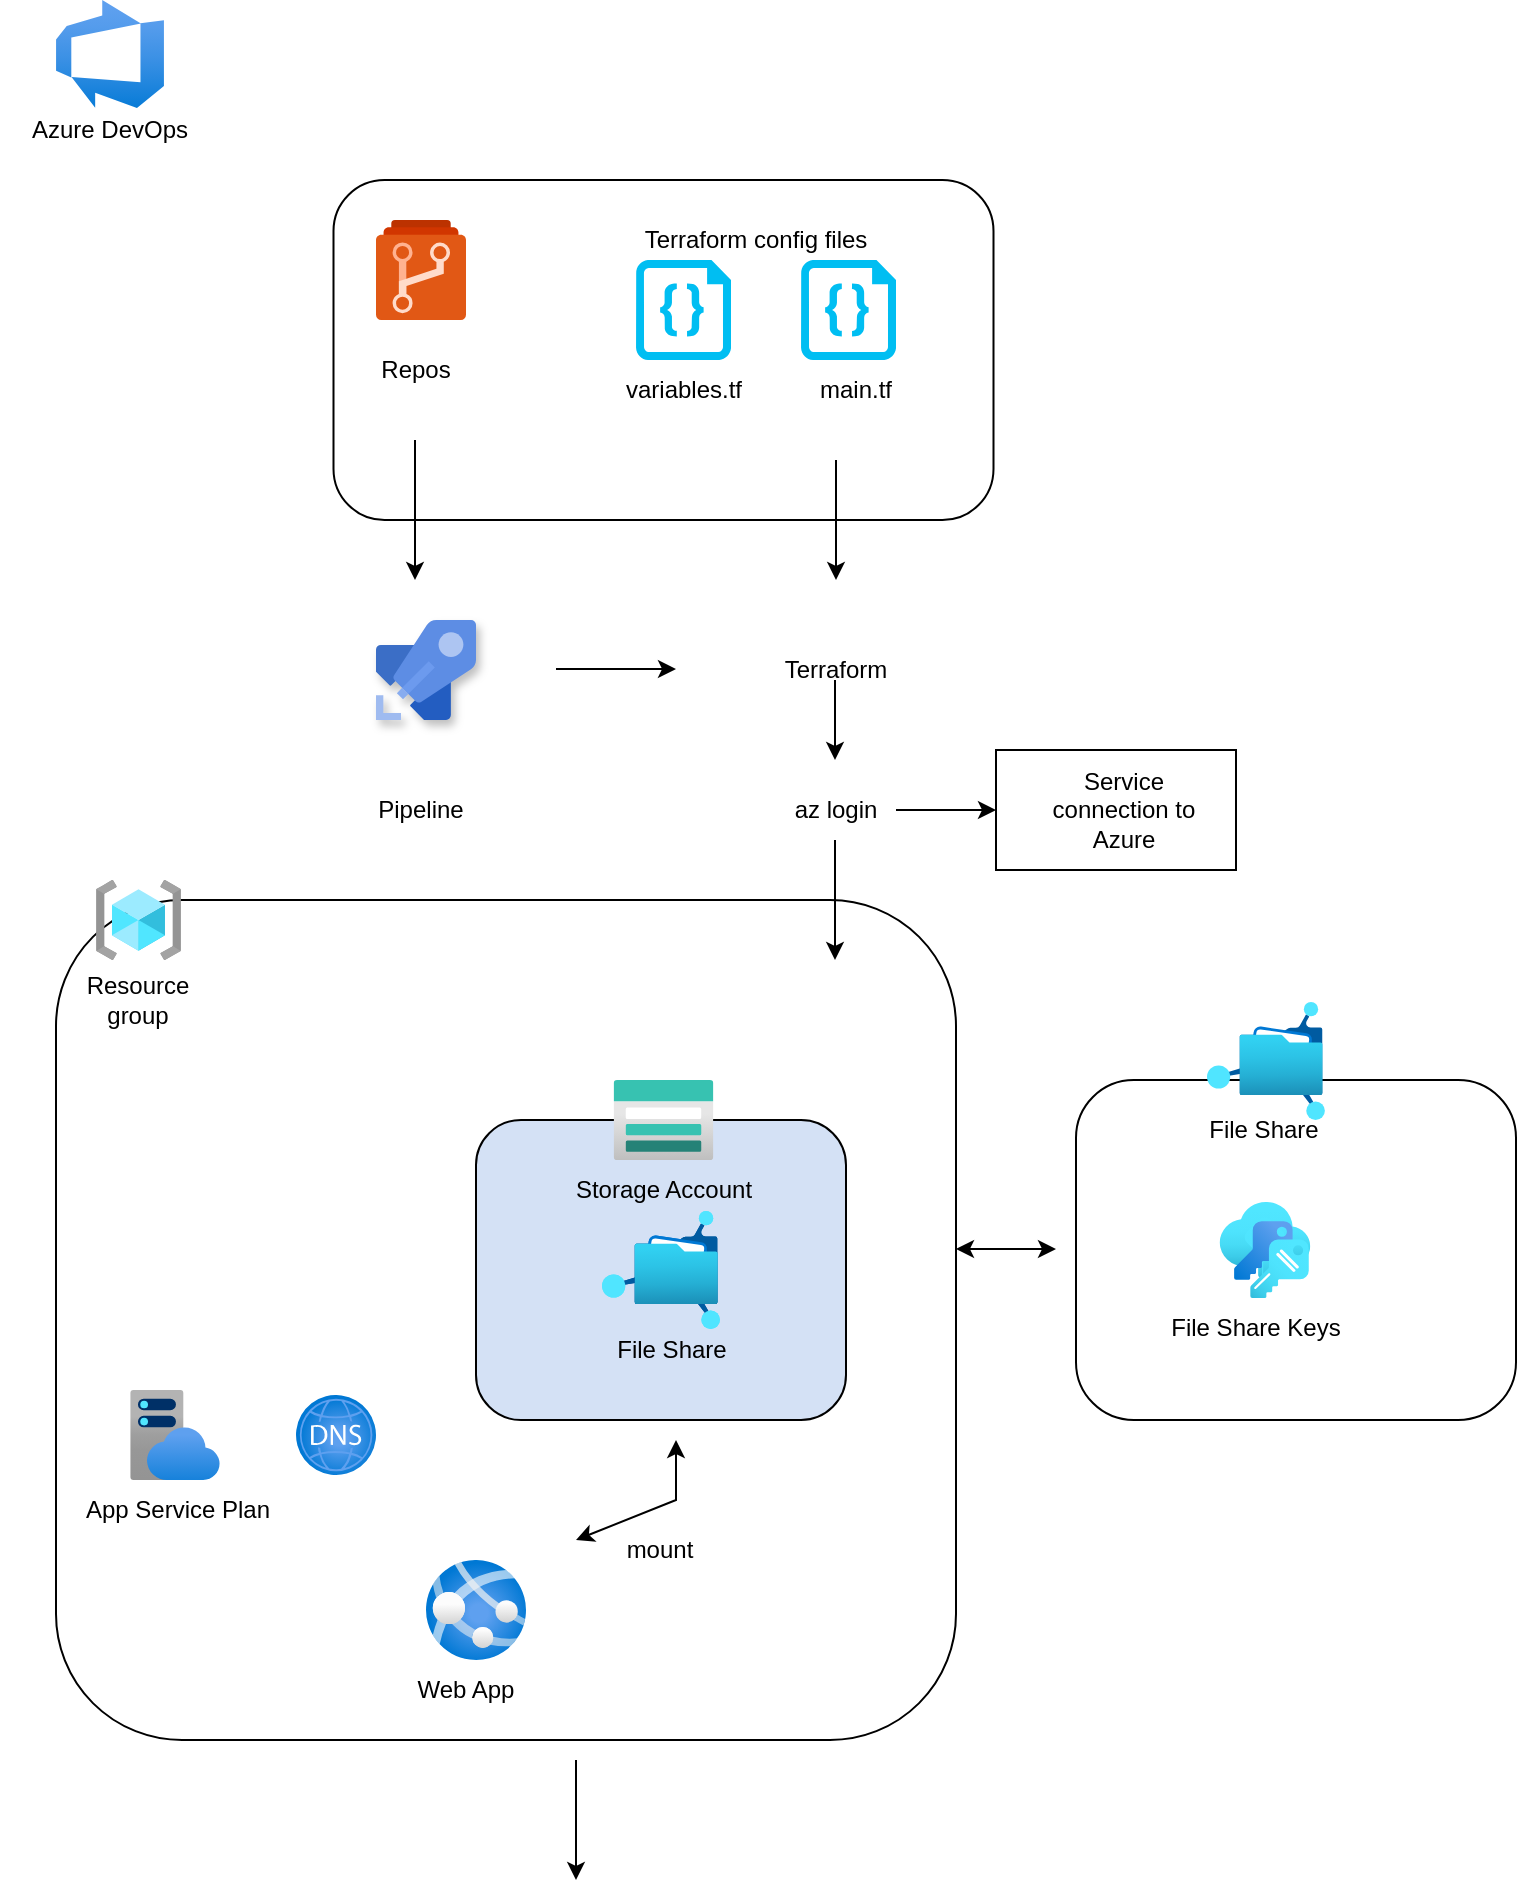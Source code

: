<mxfile version="21.3.7" type="github">
  <diagram name="Page-1" id="hQMZQqTDjqiWErumYXM8">
    <mxGraphModel dx="979" dy="470" grid="1" gridSize="10" guides="1" tooltips="1" connect="1" arrows="1" fold="1" page="1" pageScale="1" pageWidth="827" pageHeight="1169" math="0" shadow="0">
      <root>
        <mxCell id="0" />
        <mxCell id="1" parent="0" />
        <mxCell id="GQ9Sj-YRFrO3vPkfWncU-52" value="" style="rounded=1;whiteSpace=wrap;html=1;" vertex="1" parent="1">
          <mxGeometry x="70" y="480" width="450" height="420" as="geometry" />
        </mxCell>
        <mxCell id="GQ9Sj-YRFrO3vPkfWncU-41" value="" style="rounded=1;whiteSpace=wrap;html=1;" vertex="1" parent="1">
          <mxGeometry x="208.75" y="120" width="330" height="170" as="geometry" />
        </mxCell>
        <mxCell id="GQ9Sj-YRFrO3vPkfWncU-1" value="" style="image;aspect=fixed;html=1;points=[];align=center;fontSize=12;image=img/lib/azure2/app_services/App_Service_Plans.svg;" vertex="1" parent="1">
          <mxGeometry x="107" y="725" width="45" height="45" as="geometry" />
        </mxCell>
        <mxCell id="GQ9Sj-YRFrO3vPkfWncU-2" value="" style="image;aspect=fixed;html=1;points=[];align=center;fontSize=12;image=img/lib/azure2/app_services/App_Services.svg;" vertex="1" parent="1">
          <mxGeometry x="255" y="810" width="50" height="50" as="geometry" />
        </mxCell>
        <mxCell id="GQ9Sj-YRFrO3vPkfWncU-5" value="" style="image;sketch=0;aspect=fixed;html=1;points=[];align=center;fontSize=12;image=img/lib/mscae/Azure_Pipelines.svg;shadow=1;" vertex="1" parent="1">
          <mxGeometry x="230" y="340" width="50" height="50" as="geometry" />
        </mxCell>
        <mxCell id="GQ9Sj-YRFrO3vPkfWncU-27" value="Pipeline" style="text;strokeColor=none;align=center;fillColor=none;html=1;verticalAlign=middle;whiteSpace=wrap;rounded=0;" vertex="1" parent="1">
          <mxGeometry x="200" y="420" width="105" height="30" as="geometry" />
        </mxCell>
        <mxCell id="GQ9Sj-YRFrO3vPkfWncU-15" value="" style="image;aspect=fixed;html=1;points=[];align=center;fontSize=12;image=img/lib/azure2/devops/Azure_DevOps.svg;" vertex="1" parent="1">
          <mxGeometry x="70" y="30" width="54" height="54" as="geometry" />
        </mxCell>
        <mxCell id="GQ9Sj-YRFrO3vPkfWncU-33" value="" style="image;aspect=fixed;html=1;points=[];align=center;fontSize=12;image=img/lib/azure2/networking/DNS_Zones.svg;" vertex="1" parent="1">
          <mxGeometry x="190" y="727.5" width="40" height="40" as="geometry" />
        </mxCell>
        <mxCell id="GQ9Sj-YRFrO3vPkfWncU-36" value="variables.tf" style="text;strokeColor=none;align=center;fillColor=none;html=1;verticalAlign=middle;whiteSpace=wrap;rounded=0;" vertex="1" parent="1">
          <mxGeometry x="353.75" y="210" width="60" height="30" as="geometry" />
        </mxCell>
        <mxCell id="GQ9Sj-YRFrO3vPkfWncU-37" value="" style="image;sketch=0;aspect=fixed;html=1;points=[];align=center;fontSize=12;image=img/lib/mscae/Azure_Repos.svg;" vertex="1" parent="1">
          <mxGeometry x="230" y="140" width="45" height="50" as="geometry" />
        </mxCell>
        <mxCell id="GQ9Sj-YRFrO3vPkfWncU-40" value="Azure DevOps" style="text;strokeColor=none;align=center;fillColor=none;html=1;verticalAlign=middle;whiteSpace=wrap;rounded=0;" vertex="1" parent="1">
          <mxGeometry x="42" y="80" width="110" height="30" as="geometry" />
        </mxCell>
        <mxCell id="GQ9Sj-YRFrO3vPkfWncU-42" value="Repos" style="text;strokeColor=none;align=center;fillColor=none;html=1;verticalAlign=middle;whiteSpace=wrap;rounded=0;" vertex="1" parent="1">
          <mxGeometry x="220" y="200" width="60" height="30" as="geometry" />
        </mxCell>
        <mxCell id="GQ9Sj-YRFrO3vPkfWncU-43" value="" style="endArrow=classic;html=1;rounded=0;" edge="1" parent="1">
          <mxGeometry width="50" height="50" relative="1" as="geometry">
            <mxPoint x="249.5" y="250" as="sourcePoint" />
            <mxPoint x="249.5" y="320" as="targetPoint" />
          </mxGeometry>
        </mxCell>
        <mxCell id="GQ9Sj-YRFrO3vPkfWncU-44" value="" style="endArrow=classic;html=1;rounded=0;" edge="1" parent="1">
          <mxGeometry width="50" height="50" relative="1" as="geometry">
            <mxPoint x="320" y="364.5" as="sourcePoint" />
            <mxPoint x="380" y="364.5" as="targetPoint" />
          </mxGeometry>
        </mxCell>
        <mxCell id="GQ9Sj-YRFrO3vPkfWncU-45" value="Terraform config files" style="text;strokeColor=none;align=center;fillColor=none;html=1;verticalAlign=middle;whiteSpace=wrap;rounded=0;" vertex="1" parent="1">
          <mxGeometry x="360" y="135" width="120" height="30" as="geometry" />
        </mxCell>
        <mxCell id="GQ9Sj-YRFrO3vPkfWncU-47" value="" style="verticalLabelPosition=bottom;html=1;verticalAlign=top;align=center;strokeColor=none;fillColor=#00BEF2;shape=mxgraph.azure.code_file;pointerEvents=1;" vertex="1" parent="1">
          <mxGeometry x="360" y="160" width="47.5" height="50" as="geometry" />
        </mxCell>
        <mxCell id="GQ9Sj-YRFrO3vPkfWncU-48" value="" style="verticalLabelPosition=bottom;html=1;verticalAlign=top;align=center;strokeColor=none;fillColor=#00BEF2;shape=mxgraph.azure.code_file;pointerEvents=1;" vertex="1" parent="1">
          <mxGeometry x="442.5" y="160" width="47.5" height="50" as="geometry" />
        </mxCell>
        <mxCell id="GQ9Sj-YRFrO3vPkfWncU-49" value="main.tf" style="text;strokeColor=none;align=center;fillColor=none;html=1;verticalAlign=middle;whiteSpace=wrap;rounded=0;" vertex="1" parent="1">
          <mxGeometry x="440" y="210" width="60" height="30" as="geometry" />
        </mxCell>
        <mxCell id="GQ9Sj-YRFrO3vPkfWncU-50" value="" style="endArrow=classic;html=1;rounded=0;" edge="1" parent="1">
          <mxGeometry width="50" height="50" relative="1" as="geometry">
            <mxPoint x="460" y="260" as="sourcePoint" />
            <mxPoint x="460" y="320" as="targetPoint" />
          </mxGeometry>
        </mxCell>
        <mxCell id="GQ9Sj-YRFrO3vPkfWncU-51" value="Terraform" style="text;strokeColor=none;align=center;fillColor=none;html=1;verticalAlign=middle;whiteSpace=wrap;rounded=0;" vertex="1" parent="1">
          <mxGeometry x="430" y="350" width="60" height="30" as="geometry" />
        </mxCell>
        <mxCell id="GQ9Sj-YRFrO3vPkfWncU-55" value="" style="image;aspect=fixed;html=1;points=[];align=center;fontSize=12;image=img/lib/azure2/general/Resource_Groups.svg;" vertex="1" parent="1">
          <mxGeometry x="90" y="470" width="42.51" height="40" as="geometry" />
        </mxCell>
        <mxCell id="GQ9Sj-YRFrO3vPkfWncU-56" value="Resource group" style="text;strokeColor=none;align=center;fillColor=none;html=1;verticalAlign=middle;whiteSpace=wrap;rounded=0;" vertex="1" parent="1">
          <mxGeometry x="81.26" y="520" width="60" height="20" as="geometry" />
        </mxCell>
        <mxCell id="GQ9Sj-YRFrO3vPkfWncU-58" value="App Service Plan" style="text;strokeColor=none;align=center;fillColor=none;html=1;verticalAlign=middle;whiteSpace=wrap;rounded=0;" vertex="1" parent="1">
          <mxGeometry x="81.26" y="770" width="100" height="30" as="geometry" />
        </mxCell>
        <mxCell id="GQ9Sj-YRFrO3vPkfWncU-59" value="Web App" style="text;strokeColor=none;align=center;fillColor=none;html=1;verticalAlign=middle;whiteSpace=wrap;rounded=0;" vertex="1" parent="1">
          <mxGeometry x="245" y="860" width="60" height="30" as="geometry" />
        </mxCell>
        <mxCell id="GQ9Sj-YRFrO3vPkfWncU-65" value="" style="rounded=1;whiteSpace=wrap;html=1;fillColor=#D4E1F5;" vertex="1" parent="1">
          <mxGeometry x="280" y="590" width="185" height="150" as="geometry" />
        </mxCell>
        <mxCell id="GQ9Sj-YRFrO3vPkfWncU-62" value="" style="image;aspect=fixed;html=1;points=[];align=center;fontSize=12;image=img/lib/azure2/storage/Storage_Accounts.svg;" vertex="1" parent="1">
          <mxGeometry x="348.75" y="570" width="50" height="40" as="geometry" />
        </mxCell>
        <mxCell id="GQ9Sj-YRFrO3vPkfWncU-63" value="Storage Account" style="text;strokeColor=none;align=center;fillColor=none;html=1;verticalAlign=middle;whiteSpace=wrap;rounded=0;" vertex="1" parent="1">
          <mxGeometry x="318.75" y="610" width="110" height="30" as="geometry" />
        </mxCell>
        <mxCell id="GQ9Sj-YRFrO3vPkfWncU-66" value="" style="image;aspect=fixed;html=1;points=[];align=center;fontSize=12;image=img/lib/azure2/storage/Azure_Fileshare.svg;" vertex="1" parent="1">
          <mxGeometry x="343" y="635.5" width="59" height="59" as="geometry" />
        </mxCell>
        <mxCell id="GQ9Sj-YRFrO3vPkfWncU-67" value="File Share" style="text;strokeColor=none;align=center;fillColor=none;html=1;verticalAlign=middle;whiteSpace=wrap;rounded=0;" vertex="1" parent="1">
          <mxGeometry x="347.5" y="690" width="60" height="30" as="geometry" />
        </mxCell>
        <mxCell id="GQ9Sj-YRFrO3vPkfWncU-69" value="" style="endArrow=classic;html=1;rounded=0;" edge="1" parent="1">
          <mxGeometry width="50" height="50" relative="1" as="geometry">
            <mxPoint x="459.5" y="370" as="sourcePoint" />
            <mxPoint x="459.5" y="410" as="targetPoint" />
            <Array as="points">
              <mxPoint x="459.5" y="380" />
            </Array>
          </mxGeometry>
        </mxCell>
        <mxCell id="GQ9Sj-YRFrO3vPkfWncU-88" value="" style="edgeStyle=orthogonalEdgeStyle;rounded=0;orthogonalLoop=1;jettySize=auto;html=1;" edge="1" parent="1" source="GQ9Sj-YRFrO3vPkfWncU-70" target="GQ9Sj-YRFrO3vPkfWncU-87">
          <mxGeometry relative="1" as="geometry" />
        </mxCell>
        <mxCell id="GQ9Sj-YRFrO3vPkfWncU-70" value="az login" style="text;strokeColor=none;align=center;fillColor=none;html=1;verticalAlign=middle;whiteSpace=wrap;rounded=0;" vertex="1" parent="1">
          <mxGeometry x="430" y="420" width="60" height="30" as="geometry" />
        </mxCell>
        <mxCell id="GQ9Sj-YRFrO3vPkfWncU-71" value="" style="endArrow=classic;html=1;rounded=0;" edge="1" parent="1">
          <mxGeometry width="50" height="50" relative="1" as="geometry">
            <mxPoint x="459.5" y="450" as="sourcePoint" />
            <mxPoint x="459.5" y="510" as="targetPoint" />
          </mxGeometry>
        </mxCell>
        <mxCell id="GQ9Sj-YRFrO3vPkfWncU-72" value="" style="rounded=1;whiteSpace=wrap;html=1;arcSize=17;" vertex="1" parent="1">
          <mxGeometry x="580" y="570" width="220" height="170" as="geometry" />
        </mxCell>
        <mxCell id="GQ9Sj-YRFrO3vPkfWncU-73" value="" style="image;aspect=fixed;html=1;points=[];align=center;fontSize=12;image=img/lib/azure2/storage/Azure_Fileshare.svg;" vertex="1" parent="1">
          <mxGeometry x="343" y="635.5" width="59" height="59" as="geometry" />
        </mxCell>
        <mxCell id="GQ9Sj-YRFrO3vPkfWncU-74" value="" style="image;aspect=fixed;html=1;points=[];align=center;fontSize=12;image=img/lib/azure2/storage/Azure_Fileshare.svg;" vertex="1" parent="1">
          <mxGeometry x="645.47" y="531" width="59" height="59" as="geometry" />
        </mxCell>
        <mxCell id="GQ9Sj-YRFrO3vPkfWncU-75" value="File Share" style="text;strokeColor=none;align=center;fillColor=none;html=1;verticalAlign=middle;whiteSpace=wrap;rounded=0;" vertex="1" parent="1">
          <mxGeometry x="644.47" y="580" width="60" height="30" as="geometry" />
        </mxCell>
        <mxCell id="GQ9Sj-YRFrO3vPkfWncU-76" value="" style="image;aspect=fixed;html=1;points=[];align=center;fontSize=12;image=img/lib/azure2/security/Keys.svg;" vertex="1" parent="1">
          <mxGeometry x="651.74" y="631" width="45.47" height="48" as="geometry" />
        </mxCell>
        <mxCell id="GQ9Sj-YRFrO3vPkfWncU-77" value="File Share Keys" style="text;strokeColor=none;align=center;fillColor=none;html=1;verticalAlign=middle;whiteSpace=wrap;rounded=0;" vertex="1" parent="1">
          <mxGeometry x="620" y="679" width="100" height="30" as="geometry" />
        </mxCell>
        <mxCell id="GQ9Sj-YRFrO3vPkfWncU-79" value="" style="endArrow=classic;html=1;rounded=0;" edge="1" parent="1">
          <mxGeometry width="50" height="50" relative="1" as="geometry">
            <mxPoint x="330" y="910" as="sourcePoint" />
            <mxPoint x="330" y="970" as="targetPoint" />
          </mxGeometry>
        </mxCell>
        <mxCell id="GQ9Sj-YRFrO3vPkfWncU-81" value="" style="endArrow=classic;startArrow=classic;html=1;rounded=0;" edge="1" parent="1">
          <mxGeometry width="50" height="50" relative="1" as="geometry">
            <mxPoint x="520" y="654.5" as="sourcePoint" />
            <mxPoint x="570" y="654.5" as="targetPoint" />
            <Array as="points" />
          </mxGeometry>
        </mxCell>
        <mxCell id="GQ9Sj-YRFrO3vPkfWncU-83" value="" style="endArrow=classic;startArrow=classic;html=1;rounded=0;" edge="1" parent="1">
          <mxGeometry width="50" height="50" relative="1" as="geometry">
            <mxPoint x="330" y="800" as="sourcePoint" />
            <mxPoint x="380" y="750" as="targetPoint" />
            <Array as="points">
              <mxPoint x="380" y="780" />
            </Array>
          </mxGeometry>
        </mxCell>
        <mxCell id="GQ9Sj-YRFrO3vPkfWncU-84" value="mount" style="text;strokeColor=none;align=center;fillColor=none;html=1;verticalAlign=middle;whiteSpace=wrap;rounded=0;" vertex="1" parent="1">
          <mxGeometry x="342" y="790" width="60" height="30" as="geometry" />
        </mxCell>
        <mxCell id="GQ9Sj-YRFrO3vPkfWncU-87" value="" style="whiteSpace=wrap;html=1;" vertex="1" parent="1">
          <mxGeometry x="540" y="405" width="120" height="60" as="geometry" />
        </mxCell>
        <mxCell id="GQ9Sj-YRFrO3vPkfWncU-89" value="Service connection to Azure" style="text;strokeColor=none;align=center;fillColor=none;html=1;verticalAlign=middle;whiteSpace=wrap;rounded=0;" vertex="1" parent="1">
          <mxGeometry x="564.47" y="410" width="80" height="50" as="geometry" />
        </mxCell>
      </root>
    </mxGraphModel>
  </diagram>
</mxfile>
